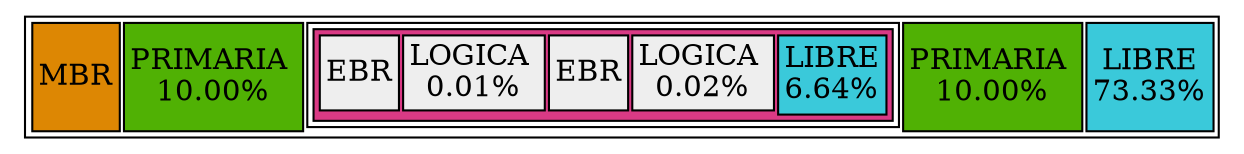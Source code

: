 digraph G {
parent [
shape=plaintext
label=<
<table border='1' cellborder='1'>
<tr>
<td rowspan="2" bgcolor ="#dd8703" >MBR</td>
<td rowspan="2" bgcolor ="#50b104" >PRIMARIA <br/>10.00%</td>
<td>
<table border = "1" cellborder="1" bgcolor="#da3a85">
<tr>
<td bgcolor="#eeeeee">EBR</td>
<td bgcolor="#eeeeee">LOGICA <br/>0.01%</td>
<td bgcolor="#eeeeee">EBR</td>
<td bgcolor="#eeeeee">LOGICA <br/>0.02%</td>
<td rowspan="2" bgcolor = "#3ac9da">LIBRE<br/>
6.64%</td>
</tr>
</table>
</td>
<td rowspan="2" bgcolor ="#50b104" >PRIMARIA <br/>10.00%</td>
<td rowspan="2" bgcolor = "#3ac9da">LIBRE<br/>
73.33%</td>
</tr>
</table>
>];
}
